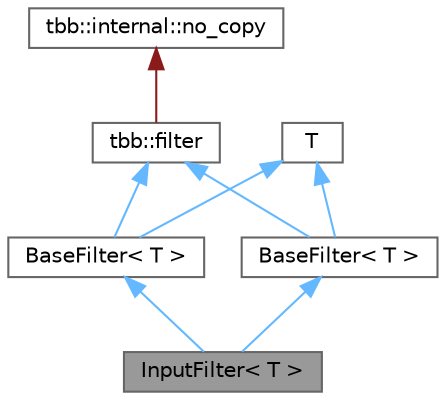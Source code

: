 digraph "InputFilter&lt; T &gt;"
{
 // LATEX_PDF_SIZE
  bgcolor="transparent";
  edge [fontname=Helvetica,fontsize=10,labelfontname=Helvetica,labelfontsize=10];
  node [fontname=Helvetica,fontsize=10,shape=box,height=0.2,width=0.4];
  Node1 [id="Node000001",label="InputFilter\< T \>",height=0.2,width=0.4,color="gray40", fillcolor="grey60", style="filled", fontcolor="black",tooltip=" "];
  Node2 -> Node1 [id="edge8_Node000001_Node000002",dir="back",color="steelblue1",style="solid",tooltip=" "];
  Node2 [id="Node000002",label="BaseFilter\< T \>",height=0.2,width=0.4,color="gray40", fillcolor="white", style="filled",URL="$class_base_filter.html",tooltip=" "];
  Node3 -> Node2 [id="edge9_Node000002_Node000003",dir="back",color="steelblue1",style="solid",tooltip=" "];
  Node3 [id="Node000003",label="tbb::filter",height=0.2,width=0.4,color="gray40", fillcolor="white", style="filled",URL="$classtbb_1_1filter.html",tooltip="A stage in a pipeline."];
  Node4 -> Node3 [id="edge10_Node000003_Node000004",dir="back",color="firebrick4",style="solid",tooltip=" "];
  Node4 [id="Node000004",label="tbb::internal::no_copy",height=0.2,width=0.4,color="gray40", fillcolor="white", style="filled",tooltip=" "];
  Node5 -> Node2 [id="edge11_Node000002_Node000005",dir="back",color="steelblue1",style="solid",tooltip=" "];
  Node5 [id="Node000005",label="T",height=0.2,width=0.4,color="gray40", fillcolor="white", style="filled",URL="$class_eigen_1_1_triplet.html",tooltip=" "];
  Node6 -> Node1 [id="edge12_Node000001_Node000006",dir="back",color="steelblue1",style="solid",tooltip=" "];
  Node6 [id="Node000006",label="BaseFilter\< T \>",height=0.2,width=0.4,color="gray40", fillcolor="white", style="filled",URL="$class_base_filter.html",tooltip=" "];
  Node3 -> Node6 [id="edge13_Node000006_Node000003",dir="back",color="steelblue1",style="solid",tooltip=" "];
  Node5 -> Node6 [id="edge14_Node000006_Node000005",dir="back",color="steelblue1",style="solid",tooltip=" "];
}
